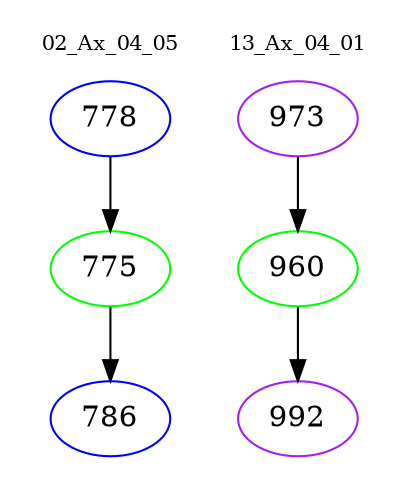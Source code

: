 digraph{
subgraph cluster_0 {
color = white
label = "02_Ax_04_05";
fontsize=10;
T0_778 [label="778", color="blue"]
T0_778 -> T0_775 [color="black"]
T0_775 [label="775", color="green"]
T0_775 -> T0_786 [color="black"]
T0_786 [label="786", color="blue"]
}
subgraph cluster_1 {
color = white
label = "13_Ax_04_01";
fontsize=10;
T1_973 [label="973", color="purple"]
T1_973 -> T1_960 [color="black"]
T1_960 [label="960", color="green"]
T1_960 -> T1_992 [color="black"]
T1_992 [label="992", color="purple"]
}
}
